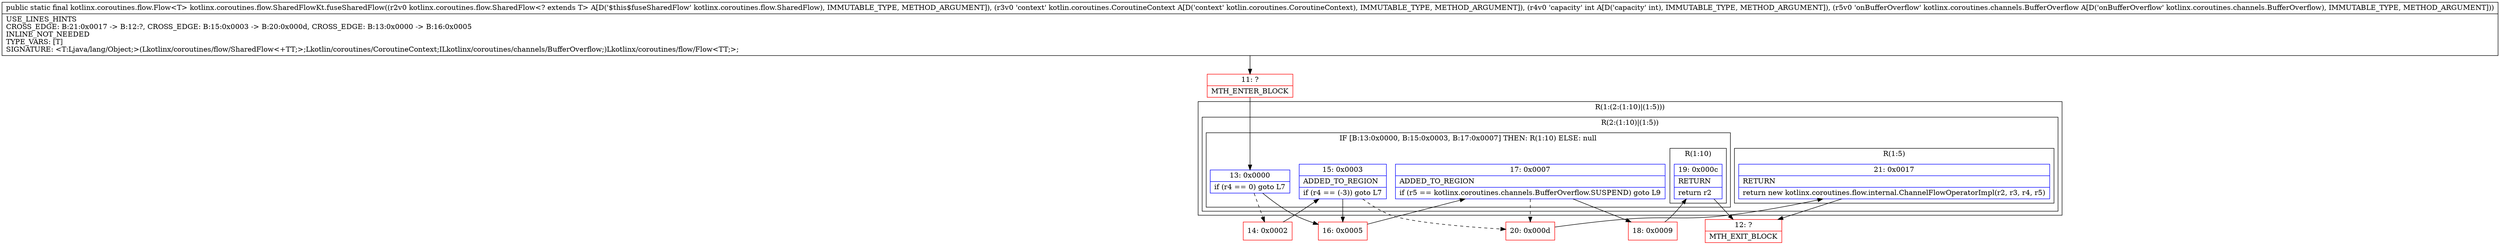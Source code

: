 digraph "CFG forkotlinx.coroutines.flow.SharedFlowKt.fuseSharedFlow(Lkotlinx\/coroutines\/flow\/SharedFlow;Lkotlin\/coroutines\/CoroutineContext;ILkotlinx\/coroutines\/channels\/BufferOverflow;)Lkotlinx\/coroutines\/flow\/Flow;" {
subgraph cluster_Region_938847579 {
label = "R(1:(2:(1:10)|(1:5)))";
node [shape=record,color=blue];
subgraph cluster_Region_1243677805 {
label = "R(2:(1:10)|(1:5))";
node [shape=record,color=blue];
subgraph cluster_IfRegion_138215555 {
label = "IF [B:13:0x0000, B:15:0x0003, B:17:0x0007] THEN: R(1:10) ELSE: null";
node [shape=record,color=blue];
Node_13 [shape=record,label="{13\:\ 0x0000|if (r4 == 0) goto L7\l}"];
Node_15 [shape=record,label="{15\:\ 0x0003|ADDED_TO_REGION\l|if (r4 == (\-3)) goto L7\l}"];
Node_17 [shape=record,label="{17\:\ 0x0007|ADDED_TO_REGION\l|if (r5 == kotlinx.coroutines.channels.BufferOverflow.SUSPEND) goto L9\l}"];
subgraph cluster_Region_1654277924 {
label = "R(1:10)";
node [shape=record,color=blue];
Node_19 [shape=record,label="{19\:\ 0x000c|RETURN\l|return r2\l}"];
}
}
subgraph cluster_Region_2015338841 {
label = "R(1:5)";
node [shape=record,color=blue];
Node_21 [shape=record,label="{21\:\ 0x0017|RETURN\l|return new kotlinx.coroutines.flow.internal.ChannelFlowOperatorImpl(r2, r3, r4, r5)\l}"];
}
}
}
Node_11 [shape=record,color=red,label="{11\:\ ?|MTH_ENTER_BLOCK\l}"];
Node_14 [shape=record,color=red,label="{14\:\ 0x0002}"];
Node_20 [shape=record,color=red,label="{20\:\ 0x000d}"];
Node_12 [shape=record,color=red,label="{12\:\ ?|MTH_EXIT_BLOCK\l}"];
Node_16 [shape=record,color=red,label="{16\:\ 0x0005}"];
Node_18 [shape=record,color=red,label="{18\:\ 0x0009}"];
MethodNode[shape=record,label="{public static final kotlinx.coroutines.flow.Flow\<T\> kotlinx.coroutines.flow.SharedFlowKt.fuseSharedFlow((r2v0 kotlinx.coroutines.flow.SharedFlow\<? extends T\> A[D('$this$fuseSharedFlow' kotlinx.coroutines.flow.SharedFlow), IMMUTABLE_TYPE, METHOD_ARGUMENT]), (r3v0 'context' kotlin.coroutines.CoroutineContext A[D('context' kotlin.coroutines.CoroutineContext), IMMUTABLE_TYPE, METHOD_ARGUMENT]), (r4v0 'capacity' int A[D('capacity' int), IMMUTABLE_TYPE, METHOD_ARGUMENT]), (r5v0 'onBufferOverflow' kotlinx.coroutines.channels.BufferOverflow A[D('onBufferOverflow' kotlinx.coroutines.channels.BufferOverflow), IMMUTABLE_TYPE, METHOD_ARGUMENT]))  | USE_LINES_HINTS\lCROSS_EDGE: B:21:0x0017 \-\> B:12:?, CROSS_EDGE: B:15:0x0003 \-\> B:20:0x000d, CROSS_EDGE: B:13:0x0000 \-\> B:16:0x0005\lINLINE_NOT_NEEDED\lTYPE_VARS: [T]\lSIGNATURE: \<T:Ljava\/lang\/Object;\>(Lkotlinx\/coroutines\/flow\/SharedFlow\<+TT;\>;Lkotlin\/coroutines\/CoroutineContext;ILkotlinx\/coroutines\/channels\/BufferOverflow;)Lkotlinx\/coroutines\/flow\/Flow\<TT;\>;\l}"];
MethodNode -> Node_11;Node_13 -> Node_14[style=dashed];
Node_13 -> Node_16;
Node_15 -> Node_16;
Node_15 -> Node_20[style=dashed];
Node_17 -> Node_18;
Node_17 -> Node_20[style=dashed];
Node_19 -> Node_12;
Node_21 -> Node_12;
Node_11 -> Node_13;
Node_14 -> Node_15;
Node_20 -> Node_21;
Node_16 -> Node_17;
Node_18 -> Node_19;
}

